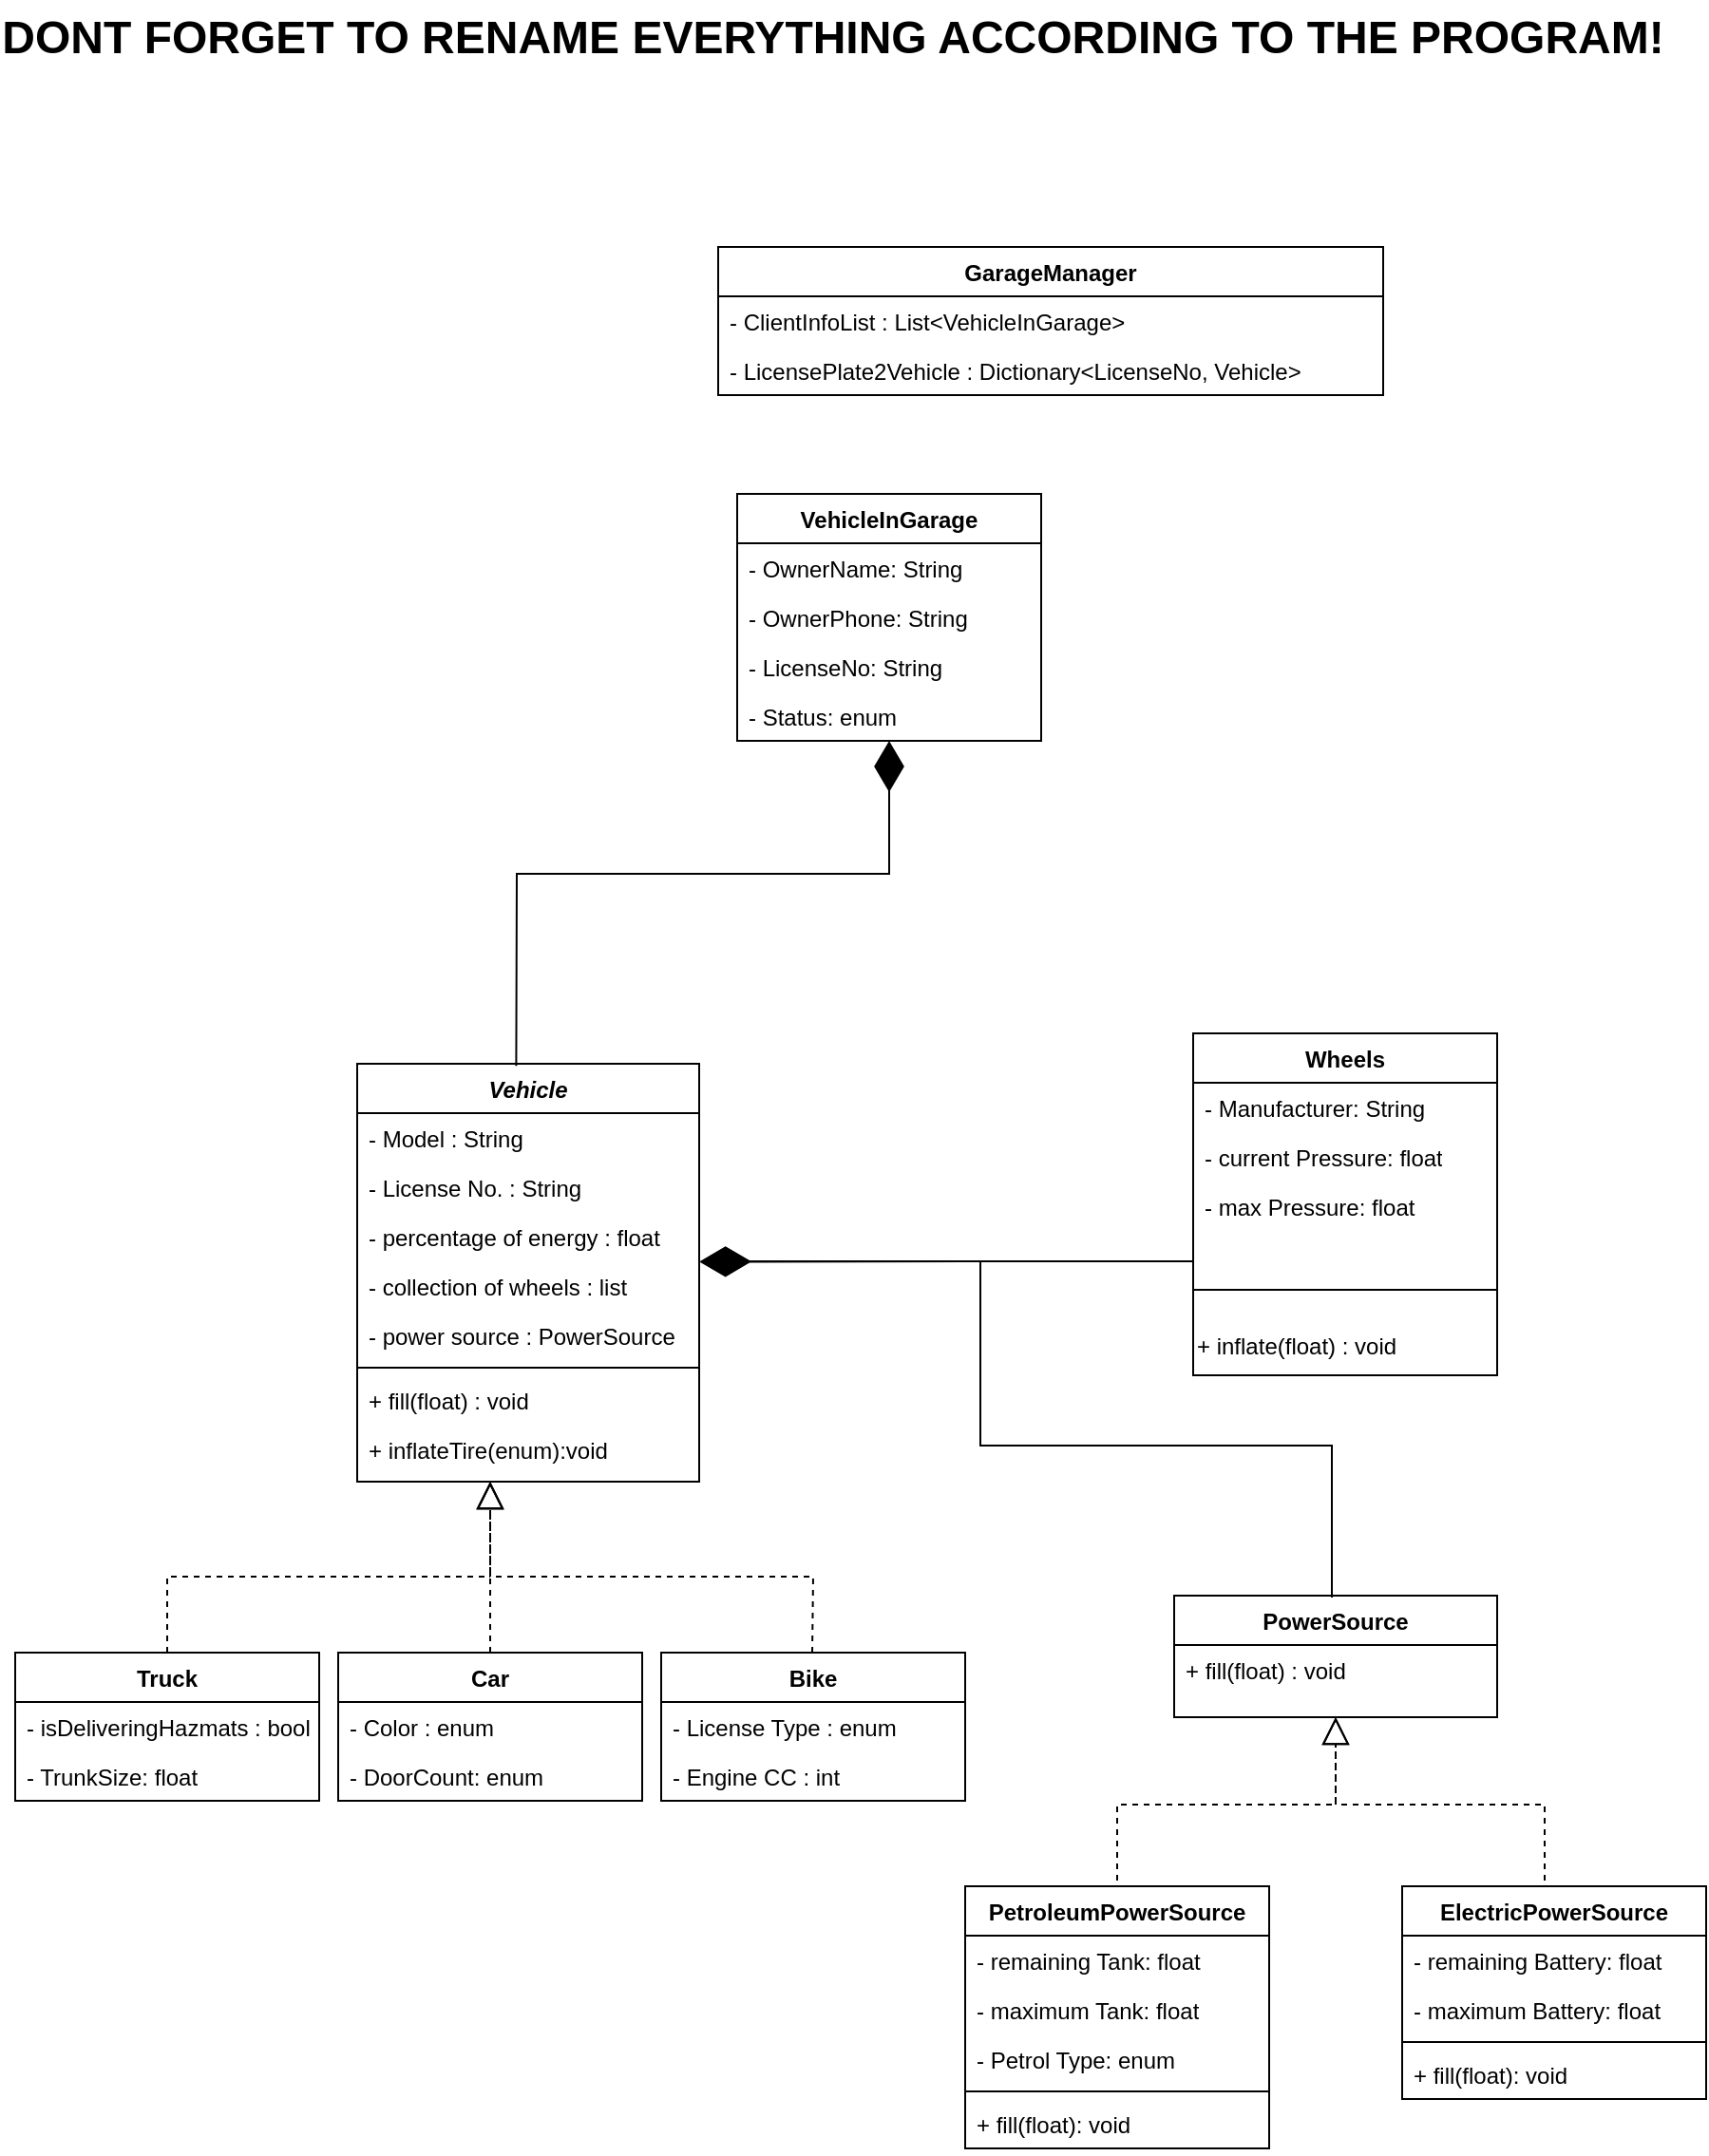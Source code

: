 <mxfile version="21.2.1" type="github">
  <diagram id="C5RBs43oDa-KdzZeNtuy" name="Page-1">
    <mxGraphModel dx="1719" dy="2285" grid="1" gridSize="10" guides="1" tooltips="1" connect="1" arrows="1" fold="1" page="1" pageScale="1" pageWidth="827" pageHeight="1169" math="0" shadow="0">
      <root>
        <mxCell id="WIyWlLk6GJQsqaUBKTNV-0" />
        <mxCell id="WIyWlLk6GJQsqaUBKTNV-1" parent="WIyWlLk6GJQsqaUBKTNV-0" />
        <mxCell id="zkfFHV4jXpPFQw0GAbJ--0" value="Vehicle" style="swimlane;fontStyle=3;align=center;verticalAlign=top;childLayout=stackLayout;horizontal=1;startSize=26;horizontalStack=0;resizeParent=1;resizeLast=0;collapsible=1;marginBottom=0;rounded=0;shadow=0;strokeWidth=1;" parent="WIyWlLk6GJQsqaUBKTNV-1" vertex="1">
          <mxGeometry x="280" y="140" width="180" height="220" as="geometry">
            <mxRectangle x="230" y="140" width="160" height="26" as="alternateBounds" />
          </mxGeometry>
        </mxCell>
        <mxCell id="zkfFHV4jXpPFQw0GAbJ--2" value="- Model : String" style="text;align=left;verticalAlign=top;spacingLeft=4;spacingRight=4;overflow=hidden;rotatable=0;points=[[0,0.5],[1,0.5]];portConstraint=eastwest;rounded=0;shadow=0;html=0;" parent="zkfFHV4jXpPFQw0GAbJ--0" vertex="1">
          <mxGeometry y="26" width="180" height="26" as="geometry" />
        </mxCell>
        <mxCell id="NOxGweZtvJfMelTPbAmp-0" value="- License No. : String" style="text;align=left;verticalAlign=top;spacingLeft=4;spacingRight=4;overflow=hidden;rotatable=0;points=[[0,0.5],[1,0.5]];portConstraint=eastwest;" vertex="1" parent="zkfFHV4jXpPFQw0GAbJ--0">
          <mxGeometry y="52" width="180" height="26" as="geometry" />
        </mxCell>
        <mxCell id="zkfFHV4jXpPFQw0GAbJ--3" value="- percentage of energy : float" style="text;align=left;verticalAlign=top;spacingLeft=4;spacingRight=4;overflow=hidden;rotatable=0;points=[[0,0.5],[1,0.5]];portConstraint=eastwest;rounded=0;shadow=0;html=0;" parent="zkfFHV4jXpPFQw0GAbJ--0" vertex="1">
          <mxGeometry y="78" width="180" height="26" as="geometry" />
        </mxCell>
        <mxCell id="NOxGweZtvJfMelTPbAmp-1" value="- collection of wheels : list" style="text;align=left;verticalAlign=top;spacingLeft=4;spacingRight=4;overflow=hidden;rotatable=0;points=[[0,0.5],[1,0.5]];portConstraint=eastwest;rounded=0;shadow=0;html=0;" vertex="1" parent="zkfFHV4jXpPFQw0GAbJ--0">
          <mxGeometry y="104" width="180" height="26" as="geometry" />
        </mxCell>
        <mxCell id="NOxGweZtvJfMelTPbAmp-40" value="- power source : PowerSource " style="text;align=left;verticalAlign=top;spacingLeft=4;spacingRight=4;overflow=hidden;rotatable=0;points=[[0,0.5],[1,0.5]];portConstraint=eastwest;rounded=0;shadow=0;html=0;" vertex="1" parent="zkfFHV4jXpPFQw0GAbJ--0">
          <mxGeometry y="130" width="180" height="26" as="geometry" />
        </mxCell>
        <mxCell id="zkfFHV4jXpPFQw0GAbJ--4" value="" style="line;html=1;strokeWidth=1;align=left;verticalAlign=middle;spacingTop=-1;spacingLeft=3;spacingRight=3;rotatable=0;labelPosition=right;points=[];portConstraint=eastwest;" parent="zkfFHV4jXpPFQw0GAbJ--0" vertex="1">
          <mxGeometry y="156" width="180" height="8" as="geometry" />
        </mxCell>
        <mxCell id="NOxGweZtvJfMelTPbAmp-41" value="+ fill(float) : void" style="text;align=left;verticalAlign=top;spacingLeft=4;spacingRight=4;overflow=hidden;rotatable=0;points=[[0,0.5],[1,0.5]];portConstraint=eastwest;" vertex="1" parent="zkfFHV4jXpPFQw0GAbJ--0">
          <mxGeometry y="164" width="180" height="26" as="geometry" />
        </mxCell>
        <mxCell id="NOxGweZtvJfMelTPbAmp-79" value="+ inflateTire(enum):void" style="text;align=left;verticalAlign=top;spacingLeft=4;spacingRight=4;overflow=hidden;rotatable=0;points=[[0,0.5],[1,0.5]];portConstraint=eastwest;" vertex="1" parent="zkfFHV4jXpPFQw0GAbJ--0">
          <mxGeometry y="190" width="180" height="26" as="geometry" />
        </mxCell>
        <mxCell id="NOxGweZtvJfMelTPbAmp-7" value="Wheels" style="swimlane;fontStyle=1;align=center;verticalAlign=top;childLayout=stackLayout;horizontal=1;startSize=26;horizontalStack=0;resizeParent=1;resizeParentMax=0;resizeLast=0;collapsible=1;marginBottom=0;whiteSpace=wrap;html=1;" vertex="1" parent="WIyWlLk6GJQsqaUBKTNV-1">
          <mxGeometry x="720" y="124" width="160" height="180" as="geometry" />
        </mxCell>
        <mxCell id="NOxGweZtvJfMelTPbAmp-8" value="- Manufacturer: String" style="text;strokeColor=none;fillColor=none;align=left;verticalAlign=top;spacingLeft=4;spacingRight=4;overflow=hidden;rotatable=0;points=[[0,0.5],[1,0.5]];portConstraint=eastwest;whiteSpace=wrap;html=1;" vertex="1" parent="NOxGweZtvJfMelTPbAmp-7">
          <mxGeometry y="26" width="160" height="26" as="geometry" />
        </mxCell>
        <mxCell id="NOxGweZtvJfMelTPbAmp-11" value="- current Pressure: float" style="text;strokeColor=none;fillColor=none;align=left;verticalAlign=top;spacingLeft=4;spacingRight=4;overflow=hidden;rotatable=0;points=[[0,0.5],[1,0.5]];portConstraint=eastwest;whiteSpace=wrap;html=1;" vertex="1" parent="NOxGweZtvJfMelTPbAmp-7">
          <mxGeometry y="52" width="160" height="26" as="geometry" />
        </mxCell>
        <mxCell id="NOxGweZtvJfMelTPbAmp-10" value="- max Pressure: float" style="text;strokeColor=none;fillColor=none;align=left;verticalAlign=top;spacingLeft=4;spacingRight=4;overflow=hidden;rotatable=0;points=[[0,0.5],[1,0.5]];portConstraint=eastwest;whiteSpace=wrap;html=1;" vertex="1" parent="NOxGweZtvJfMelTPbAmp-7">
          <mxGeometry y="78" width="160" height="42" as="geometry" />
        </mxCell>
        <mxCell id="NOxGweZtvJfMelTPbAmp-9" value="" style="line;strokeWidth=1;fillColor=none;align=left;verticalAlign=middle;spacingTop=-1;spacingLeft=3;spacingRight=3;rotatable=0;labelPosition=right;points=[];portConstraint=eastwest;strokeColor=inherit;" vertex="1" parent="NOxGweZtvJfMelTPbAmp-7">
          <mxGeometry y="120" width="160" height="30" as="geometry" />
        </mxCell>
        <mxCell id="NOxGweZtvJfMelTPbAmp-12" value="+ inflate(float) : void" style="text;html=1;align=left;verticalAlign=middle;resizable=0;points=[];autosize=1;strokeColor=none;fillColor=none;" vertex="1" parent="NOxGweZtvJfMelTPbAmp-7">
          <mxGeometry y="150" width="160" height="30" as="geometry" />
        </mxCell>
        <mxCell id="NOxGweZtvJfMelTPbAmp-19" value="ElectricPowerSource" style="swimlane;fontStyle=1;align=center;verticalAlign=top;childLayout=stackLayout;horizontal=1;startSize=26;horizontalStack=0;resizeParent=1;resizeParentMax=0;resizeLast=0;collapsible=1;marginBottom=0;whiteSpace=wrap;html=1;" vertex="1" parent="WIyWlLk6GJQsqaUBKTNV-1">
          <mxGeometry x="830" y="573" width="160" height="112" as="geometry" />
        </mxCell>
        <mxCell id="NOxGweZtvJfMelTPbAmp-20" value="- remaining Battery: float" style="text;strokeColor=none;fillColor=none;align=left;verticalAlign=top;spacingLeft=4;spacingRight=4;overflow=hidden;rotatable=0;points=[[0,0.5],[1,0.5]];portConstraint=eastwest;whiteSpace=wrap;html=1;" vertex="1" parent="NOxGweZtvJfMelTPbAmp-19">
          <mxGeometry y="26" width="160" height="26" as="geometry" />
        </mxCell>
        <mxCell id="NOxGweZtvJfMelTPbAmp-31" value="- maximum Battery: float" style="text;strokeColor=none;fillColor=none;align=left;verticalAlign=top;spacingLeft=4;spacingRight=4;overflow=hidden;rotatable=0;points=[[0,0.5],[1,0.5]];portConstraint=eastwest;whiteSpace=wrap;html=1;" vertex="1" parent="NOxGweZtvJfMelTPbAmp-19">
          <mxGeometry y="52" width="160" height="26" as="geometry" />
        </mxCell>
        <mxCell id="NOxGweZtvJfMelTPbAmp-21" value="" style="line;strokeWidth=1;fillColor=none;align=left;verticalAlign=middle;spacingTop=-1;spacingLeft=3;spacingRight=3;rotatable=0;labelPosition=right;points=[];portConstraint=eastwest;strokeColor=inherit;" vertex="1" parent="NOxGweZtvJfMelTPbAmp-19">
          <mxGeometry y="78" width="160" height="8" as="geometry" />
        </mxCell>
        <mxCell id="NOxGweZtvJfMelTPbAmp-46" value="+ fill(float): void" style="text;strokeColor=none;fillColor=none;align=left;verticalAlign=top;spacingLeft=4;spacingRight=4;overflow=hidden;rotatable=0;points=[[0,0.5],[1,0.5]];portConstraint=eastwest;whiteSpace=wrap;html=1;" vertex="1" parent="NOxGweZtvJfMelTPbAmp-19">
          <mxGeometry y="86" width="160" height="26" as="geometry" />
        </mxCell>
        <mxCell id="NOxGweZtvJfMelTPbAmp-23" value="PowerSource" style="swimlane;fontStyle=1;align=center;verticalAlign=top;childLayout=stackLayout;horizontal=1;startSize=26;horizontalStack=0;resizeParent=1;resizeParentMax=0;resizeLast=0;collapsible=1;marginBottom=0;whiteSpace=wrap;html=1;" vertex="1" parent="WIyWlLk6GJQsqaUBKTNV-1">
          <mxGeometry x="710" y="420" width="170" height="64" as="geometry" />
        </mxCell>
        <mxCell id="NOxGweZtvJfMelTPbAmp-26" value="+ fill(float) : void" style="text;strokeColor=none;fillColor=none;align=left;verticalAlign=top;spacingLeft=4;spacingRight=4;overflow=hidden;rotatable=0;points=[[0,0.5],[1,0.5]];portConstraint=eastwest;whiteSpace=wrap;html=1;" vertex="1" parent="NOxGweZtvJfMelTPbAmp-23">
          <mxGeometry y="26" width="170" height="38" as="geometry" />
        </mxCell>
        <mxCell id="NOxGweZtvJfMelTPbAmp-44" value="" style="endArrow=diamondThin;endFill=1;endSize=24;html=1;rounded=0;entryX=1.002;entryY=0;entryDx=0;entryDy=0;entryPerimeter=0;" edge="1" parent="WIyWlLk6GJQsqaUBKTNV-1" target="NOxGweZtvJfMelTPbAmp-1">
          <mxGeometry width="160" relative="1" as="geometry">
            <mxPoint x="720" y="244" as="sourcePoint" />
            <mxPoint x="470" y="247.5" as="targetPoint" />
          </mxGeometry>
        </mxCell>
        <mxCell id="NOxGweZtvJfMelTPbAmp-45" value="" style="endArrow=diamondThin;endFill=1;endSize=24;html=1;rounded=0;entryX=1.013;entryY=-0.026;entryDx=0;entryDy=0;entryPerimeter=0;exitX=0.5;exitY=0;exitDx=0;exitDy=0;" edge="1" parent="WIyWlLk6GJQsqaUBKTNV-1">
          <mxGeometry width="160" relative="1" as="geometry">
            <mxPoint x="793" y="421" as="sourcePoint" />
            <mxPoint x="460.34" y="244.324" as="targetPoint" />
            <Array as="points">
              <mxPoint x="793" y="341" />
              <mxPoint x="608" y="341" />
              <mxPoint x="608" y="244" />
            </Array>
          </mxGeometry>
        </mxCell>
        <mxCell id="NOxGweZtvJfMelTPbAmp-50" value="PetroleumPowerSource" style="swimlane;fontStyle=1;align=center;verticalAlign=top;childLayout=stackLayout;horizontal=1;startSize=26;horizontalStack=0;resizeParent=1;resizeParentMax=0;resizeLast=0;collapsible=1;marginBottom=0;whiteSpace=wrap;html=1;" vertex="1" parent="WIyWlLk6GJQsqaUBKTNV-1">
          <mxGeometry x="600" y="573" width="160" height="138" as="geometry" />
        </mxCell>
        <mxCell id="NOxGweZtvJfMelTPbAmp-51" value="- remaining Tank: float" style="text;strokeColor=none;fillColor=none;align=left;verticalAlign=top;spacingLeft=4;spacingRight=4;overflow=hidden;rotatable=0;points=[[0,0.5],[1,0.5]];portConstraint=eastwest;whiteSpace=wrap;html=1;" vertex="1" parent="NOxGweZtvJfMelTPbAmp-50">
          <mxGeometry y="26" width="160" height="26" as="geometry" />
        </mxCell>
        <mxCell id="NOxGweZtvJfMelTPbAmp-52" value="- maximum Tank: float" style="text;strokeColor=none;fillColor=none;align=left;verticalAlign=top;spacingLeft=4;spacingRight=4;overflow=hidden;rotatable=0;points=[[0,0.5],[1,0.5]];portConstraint=eastwest;whiteSpace=wrap;html=1;" vertex="1" parent="NOxGweZtvJfMelTPbAmp-50">
          <mxGeometry y="52" width="160" height="26" as="geometry" />
        </mxCell>
        <mxCell id="NOxGweZtvJfMelTPbAmp-77" value="- Petrol Type: enum" style="text;strokeColor=none;fillColor=none;align=left;verticalAlign=top;spacingLeft=4;spacingRight=4;overflow=hidden;rotatable=0;points=[[0,0.5],[1,0.5]];portConstraint=eastwest;whiteSpace=wrap;html=1;" vertex="1" parent="NOxGweZtvJfMelTPbAmp-50">
          <mxGeometry y="78" width="160" height="26" as="geometry" />
        </mxCell>
        <mxCell id="NOxGweZtvJfMelTPbAmp-53" value="" style="line;strokeWidth=1;fillColor=none;align=left;verticalAlign=middle;spacingTop=-1;spacingLeft=3;spacingRight=3;rotatable=0;labelPosition=right;points=[];portConstraint=eastwest;strokeColor=inherit;" vertex="1" parent="NOxGweZtvJfMelTPbAmp-50">
          <mxGeometry y="104" width="160" height="8" as="geometry" />
        </mxCell>
        <mxCell id="NOxGweZtvJfMelTPbAmp-55" value="+ fill(float): void" style="text;strokeColor=none;fillColor=none;align=left;verticalAlign=top;spacingLeft=4;spacingRight=4;overflow=hidden;rotatable=0;points=[[0,0.5],[1,0.5]];portConstraint=eastwest;whiteSpace=wrap;html=1;" vertex="1" parent="NOxGweZtvJfMelTPbAmp-50">
          <mxGeometry y="112" width="160" height="26" as="geometry" />
        </mxCell>
        <mxCell id="NOxGweZtvJfMelTPbAmp-58" value="" style="endArrow=block;dashed=1;endFill=0;endSize=12;html=1;rounded=0;" edge="1" parent="WIyWlLk6GJQsqaUBKTNV-1" target="NOxGweZtvJfMelTPbAmp-26">
          <mxGeometry width="160" relative="1" as="geometry">
            <mxPoint x="680" y="570" as="sourcePoint" />
            <mxPoint x="810" y="520" as="targetPoint" />
            <Array as="points">
              <mxPoint x="680" y="530" />
              <mxPoint x="795" y="530" />
            </Array>
          </mxGeometry>
        </mxCell>
        <mxCell id="NOxGweZtvJfMelTPbAmp-59" value="" style="endArrow=block;dashed=1;endFill=0;endSize=12;html=1;rounded=0;" edge="1" parent="WIyWlLk6GJQsqaUBKTNV-1">
          <mxGeometry width="160" relative="1" as="geometry">
            <mxPoint x="905" y="570" as="sourcePoint" />
            <mxPoint x="795" y="484" as="targetPoint" />
            <Array as="points">
              <mxPoint x="905" y="530" />
              <mxPoint x="795" y="530" />
            </Array>
          </mxGeometry>
        </mxCell>
        <mxCell id="NOxGweZtvJfMelTPbAmp-60" value="DONT FORGET TO RENAME EVERYTHING ACCORDING TO THE PROGRAM!" style="text;strokeColor=none;fillColor=none;html=1;fontSize=24;fontStyle=1;verticalAlign=middle;align=center;" vertex="1" parent="WIyWlLk6GJQsqaUBKTNV-1">
          <mxGeometry x="480" y="-420" width="100" height="40" as="geometry" />
        </mxCell>
        <mxCell id="NOxGweZtvJfMelTPbAmp-65" value="Truck" style="swimlane;fontStyle=1;align=center;verticalAlign=top;childLayout=stackLayout;horizontal=1;startSize=26;horizontalStack=0;resizeParent=1;resizeParentMax=0;resizeLast=0;collapsible=1;marginBottom=0;whiteSpace=wrap;html=1;" vertex="1" parent="WIyWlLk6GJQsqaUBKTNV-1">
          <mxGeometry x="100" y="450" width="160" height="78" as="geometry" />
        </mxCell>
        <mxCell id="NOxGweZtvJfMelTPbAmp-66" value="- isDeliveringHazmats : bool" style="text;strokeColor=none;fillColor=none;align=left;verticalAlign=top;spacingLeft=4;spacingRight=4;overflow=hidden;rotatable=0;points=[[0,0.5],[1,0.5]];portConstraint=eastwest;whiteSpace=wrap;html=1;" vertex="1" parent="NOxGweZtvJfMelTPbAmp-65">
          <mxGeometry y="26" width="160" height="26" as="geometry" />
        </mxCell>
        <mxCell id="NOxGweZtvJfMelTPbAmp-81" value="- TrunkSize: float" style="text;strokeColor=none;fillColor=none;align=left;verticalAlign=top;spacingLeft=4;spacingRight=4;overflow=hidden;rotatable=0;points=[[0,0.5],[1,0.5]];portConstraint=eastwest;whiteSpace=wrap;html=1;" vertex="1" parent="NOxGweZtvJfMelTPbAmp-65">
          <mxGeometry y="52" width="160" height="26" as="geometry" />
        </mxCell>
        <mxCell id="NOxGweZtvJfMelTPbAmp-69" value="Car" style="swimlane;fontStyle=1;align=center;verticalAlign=top;childLayout=stackLayout;horizontal=1;startSize=26;horizontalStack=0;resizeParent=1;resizeParentMax=0;resizeLast=0;collapsible=1;marginBottom=0;whiteSpace=wrap;html=1;" vertex="1" parent="WIyWlLk6GJQsqaUBKTNV-1">
          <mxGeometry x="270" y="450" width="160" height="78" as="geometry" />
        </mxCell>
        <mxCell id="NOxGweZtvJfMelTPbAmp-70" value="- Color : enum" style="text;strokeColor=none;fillColor=none;align=left;verticalAlign=top;spacingLeft=4;spacingRight=4;overflow=hidden;rotatable=0;points=[[0,0.5],[1,0.5]];portConstraint=eastwest;whiteSpace=wrap;html=1;" vertex="1" parent="NOxGweZtvJfMelTPbAmp-69">
          <mxGeometry y="26" width="160" height="26" as="geometry" />
        </mxCell>
        <mxCell id="NOxGweZtvJfMelTPbAmp-80" value="- DoorCount: enum" style="text;strokeColor=none;fillColor=none;align=left;verticalAlign=top;spacingLeft=4;spacingRight=4;overflow=hidden;rotatable=0;points=[[0,0.5],[1,0.5]];portConstraint=eastwest;whiteSpace=wrap;html=1;" vertex="1" parent="NOxGweZtvJfMelTPbAmp-69">
          <mxGeometry y="52" width="160" height="26" as="geometry" />
        </mxCell>
        <mxCell id="NOxGweZtvJfMelTPbAmp-73" value="Bike" style="swimlane;fontStyle=1;align=center;verticalAlign=top;childLayout=stackLayout;horizontal=1;startSize=26;horizontalStack=0;resizeParent=1;resizeParentMax=0;resizeLast=0;collapsible=1;marginBottom=0;whiteSpace=wrap;html=1;" vertex="1" parent="WIyWlLk6GJQsqaUBKTNV-1">
          <mxGeometry x="440" y="450" width="160" height="78" as="geometry" />
        </mxCell>
        <mxCell id="NOxGweZtvJfMelTPbAmp-74" value="- License Type : enum" style="text;strokeColor=none;fillColor=none;align=left;verticalAlign=top;spacingLeft=4;spacingRight=4;overflow=hidden;rotatable=0;points=[[0,0.5],[1,0.5]];portConstraint=eastwest;whiteSpace=wrap;html=1;" vertex="1" parent="NOxGweZtvJfMelTPbAmp-73">
          <mxGeometry y="26" width="160" height="26" as="geometry" />
        </mxCell>
        <mxCell id="NOxGweZtvJfMelTPbAmp-78" value="- Engine CC : int" style="text;strokeColor=none;fillColor=none;align=left;verticalAlign=top;spacingLeft=4;spacingRight=4;overflow=hidden;rotatable=0;points=[[0,0.5],[1,0.5]];portConstraint=eastwest;whiteSpace=wrap;html=1;" vertex="1" parent="NOxGweZtvJfMelTPbAmp-73">
          <mxGeometry y="52" width="160" height="26" as="geometry" />
        </mxCell>
        <mxCell id="NOxGweZtvJfMelTPbAmp-82" value="" style="endArrow=block;dashed=1;endFill=0;endSize=12;html=1;rounded=0;" edge="1" parent="WIyWlLk6GJQsqaUBKTNV-1" source="NOxGweZtvJfMelTPbAmp-69">
          <mxGeometry width="160" relative="1" as="geometry">
            <mxPoint x="365" y="440" as="sourcePoint" />
            <mxPoint x="350" y="360" as="targetPoint" />
          </mxGeometry>
        </mxCell>
        <mxCell id="NOxGweZtvJfMelTPbAmp-83" value="" style="endArrow=block;dashed=1;endFill=0;endSize=12;html=1;rounded=0;" edge="1" parent="WIyWlLk6GJQsqaUBKTNV-1">
          <mxGeometry width="160" relative="1" as="geometry">
            <mxPoint x="519.5" y="450" as="sourcePoint" />
            <mxPoint x="350" y="360" as="targetPoint" />
            <Array as="points">
              <mxPoint x="520" y="410" />
              <mxPoint x="350" y="410" />
            </Array>
          </mxGeometry>
        </mxCell>
        <mxCell id="NOxGweZtvJfMelTPbAmp-84" value="" style="endArrow=block;dashed=1;endFill=0;endSize=12;html=1;rounded=0;exitX=0.5;exitY=0;exitDx=0;exitDy=0;" edge="1" parent="WIyWlLk6GJQsqaUBKTNV-1" source="NOxGweZtvJfMelTPbAmp-65">
          <mxGeometry width="160" relative="1" as="geometry">
            <mxPoint x="529.5" y="460" as="sourcePoint" />
            <mxPoint x="350" y="360" as="targetPoint" />
            <Array as="points">
              <mxPoint x="180" y="410" />
              <mxPoint x="350" y="410" />
            </Array>
          </mxGeometry>
        </mxCell>
        <mxCell id="NOxGweZtvJfMelTPbAmp-90" value="VehicleInGarage" style="swimlane;fontStyle=1;align=center;verticalAlign=top;childLayout=stackLayout;horizontal=1;startSize=26;horizontalStack=0;resizeParent=1;resizeParentMax=0;resizeLast=0;collapsible=1;marginBottom=0;whiteSpace=wrap;html=1;" vertex="1" parent="WIyWlLk6GJQsqaUBKTNV-1">
          <mxGeometry x="480" y="-160" width="160" height="130" as="geometry" />
        </mxCell>
        <mxCell id="NOxGweZtvJfMelTPbAmp-91" value="- OwnerName: String" style="text;strokeColor=none;fillColor=none;align=left;verticalAlign=top;spacingLeft=4;spacingRight=4;overflow=hidden;rotatable=0;points=[[0,0.5],[1,0.5]];portConstraint=eastwest;whiteSpace=wrap;html=1;" vertex="1" parent="NOxGweZtvJfMelTPbAmp-90">
          <mxGeometry y="26" width="160" height="26" as="geometry" />
        </mxCell>
        <mxCell id="NOxGweZtvJfMelTPbAmp-94" value="- OwnerPhone: String" style="text;strokeColor=none;fillColor=none;align=left;verticalAlign=top;spacingLeft=4;spacingRight=4;overflow=hidden;rotatable=0;points=[[0,0.5],[1,0.5]];portConstraint=eastwest;whiteSpace=wrap;html=1;" vertex="1" parent="NOxGweZtvJfMelTPbAmp-90">
          <mxGeometry y="52" width="160" height="26" as="geometry" />
        </mxCell>
        <mxCell id="NOxGweZtvJfMelTPbAmp-96" value="- LicenseNo: String" style="text;strokeColor=none;fillColor=none;align=left;verticalAlign=top;spacingLeft=4;spacingRight=4;overflow=hidden;rotatable=0;points=[[0,0.5],[1,0.5]];portConstraint=eastwest;whiteSpace=wrap;html=1;" vertex="1" parent="NOxGweZtvJfMelTPbAmp-90">
          <mxGeometry y="78" width="160" height="26" as="geometry" />
        </mxCell>
        <mxCell id="NOxGweZtvJfMelTPbAmp-95" value="- Status: enum" style="text;strokeColor=none;fillColor=none;align=left;verticalAlign=top;spacingLeft=4;spacingRight=4;overflow=hidden;rotatable=0;points=[[0,0.5],[1,0.5]];portConstraint=eastwest;whiteSpace=wrap;html=1;" vertex="1" parent="NOxGweZtvJfMelTPbAmp-90">
          <mxGeometry y="104" width="160" height="26" as="geometry" />
        </mxCell>
        <mxCell id="NOxGweZtvJfMelTPbAmp-115" value="" style="endArrow=diamondThin;endFill=1;endSize=24;html=1;rounded=0;exitX=0.465;exitY=0.005;exitDx=0;exitDy=0;exitPerimeter=0;" edge="1" parent="NOxGweZtvJfMelTPbAmp-90" source="zkfFHV4jXpPFQw0GAbJ--0">
          <mxGeometry width="160" relative="1" as="geometry">
            <mxPoint x="-80" y="130" as="sourcePoint" />
            <mxPoint x="80" y="130" as="targetPoint" />
            <Array as="points">
              <mxPoint x="-116" y="200" />
              <mxPoint x="80" y="200" />
            </Array>
          </mxGeometry>
        </mxCell>
        <mxCell id="NOxGweZtvJfMelTPbAmp-101" value="GarageManager" style="swimlane;fontStyle=1;align=center;verticalAlign=top;childLayout=stackLayout;horizontal=1;startSize=26;horizontalStack=0;resizeParent=1;resizeParentMax=0;resizeLast=0;collapsible=1;marginBottom=0;whiteSpace=wrap;html=1;" vertex="1" parent="WIyWlLk6GJQsqaUBKTNV-1">
          <mxGeometry x="470" y="-290" width="350" height="78" as="geometry" />
        </mxCell>
        <mxCell id="NOxGweZtvJfMelTPbAmp-102" value="- ClientInfoList : List&amp;lt;VehicleInGarage&amp;gt;" style="text;strokeColor=none;fillColor=none;align=left;verticalAlign=top;spacingLeft=4;spacingRight=4;overflow=hidden;rotatable=0;points=[[0,0.5],[1,0.5]];portConstraint=eastwest;whiteSpace=wrap;html=1;" vertex="1" parent="NOxGweZtvJfMelTPbAmp-101">
          <mxGeometry y="26" width="350" height="26" as="geometry" />
        </mxCell>
        <mxCell id="NOxGweZtvJfMelTPbAmp-105" value="- LicensePlate2Vehicle : Dictionary&amp;lt;LicenseNo, Vehicle&amp;gt;" style="text;strokeColor=none;fillColor=none;align=left;verticalAlign=top;spacingLeft=4;spacingRight=4;overflow=hidden;rotatable=0;points=[[0,0.5],[1,0.5]];portConstraint=eastwest;whiteSpace=wrap;html=1;" vertex="1" parent="NOxGweZtvJfMelTPbAmp-101">
          <mxGeometry y="52" width="350" height="26" as="geometry" />
        </mxCell>
      </root>
    </mxGraphModel>
  </diagram>
</mxfile>
